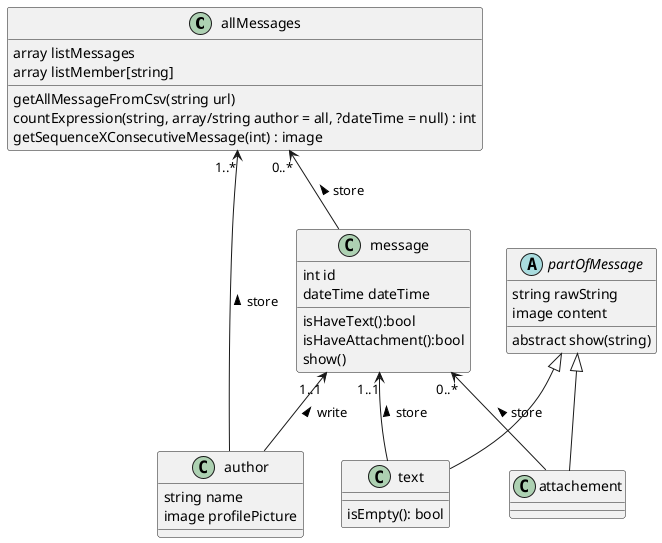 @startuml

class allMessages {
array listMessages
array listMember[string]
getAllMessageFromCsv(string url)
countExpression(string, array/string author = all, ?dateTime = null) : int
getSequenceXConsecutiveMessage(int) : image
}

class message {
int id
dateTime dateTime
isHaveText():bool
isHaveAttachment():bool
show()
}

abstract class partOfMessage {
string rawString
image content
abstract show(string)
}

class attachement {
}

class text {
isEmpty(): bool
}

class author {
string name
image profilePicture
}


allMessages "0..*"<-- message : store <
message "0..*"<-- attachement : store <
message "1..1"<-- text : store <
message "1..1"<-- author : write <
allMessages "1..*"<-- author : store <
partOfMessage <|-- attachement
partOfMessage <|-- text

@enduml